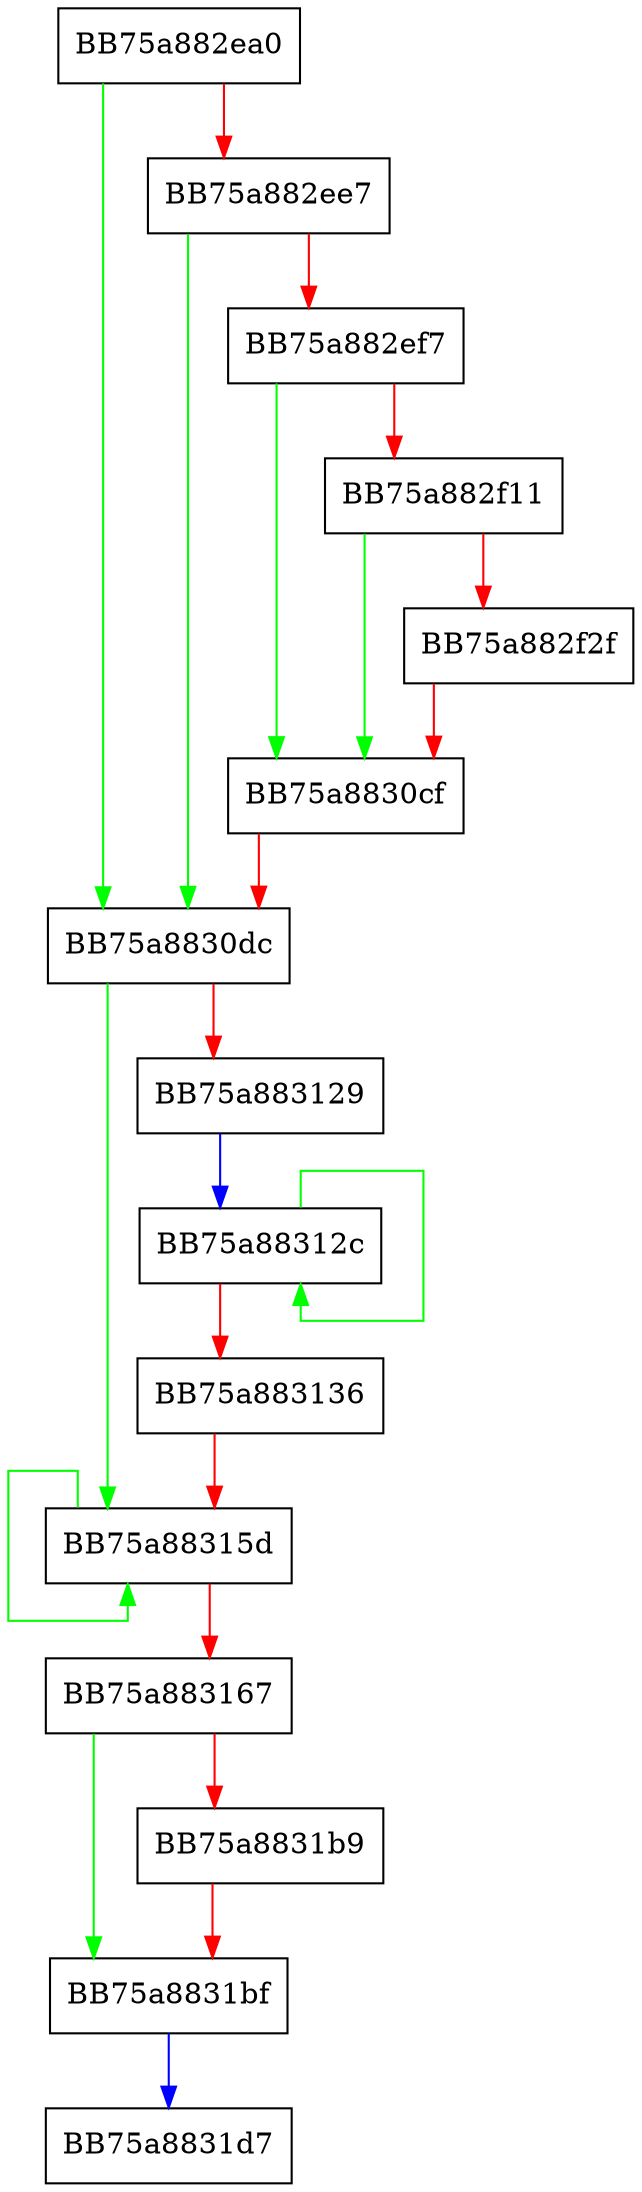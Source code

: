 digraph AddErrorData {
  node [shape="box"];
  graph [splines=ortho];
  BB75a882ea0 -> BB75a8830dc [color="green"];
  BB75a882ea0 -> BB75a882ee7 [color="red"];
  BB75a882ee7 -> BB75a8830dc [color="green"];
  BB75a882ee7 -> BB75a882ef7 [color="red"];
  BB75a882ef7 -> BB75a8830cf [color="green"];
  BB75a882ef7 -> BB75a882f11 [color="red"];
  BB75a882f11 -> BB75a8830cf [color="green"];
  BB75a882f11 -> BB75a882f2f [color="red"];
  BB75a882f2f -> BB75a8830cf [color="red"];
  BB75a8830cf -> BB75a8830dc [color="red"];
  BB75a8830dc -> BB75a88315d [color="green"];
  BB75a8830dc -> BB75a883129 [color="red"];
  BB75a883129 -> BB75a88312c [color="blue"];
  BB75a88312c -> BB75a88312c [color="green"];
  BB75a88312c -> BB75a883136 [color="red"];
  BB75a883136 -> BB75a88315d [color="red"];
  BB75a88315d -> BB75a88315d [color="green"];
  BB75a88315d -> BB75a883167 [color="red"];
  BB75a883167 -> BB75a8831bf [color="green"];
  BB75a883167 -> BB75a8831b9 [color="red"];
  BB75a8831b9 -> BB75a8831bf [color="red"];
  BB75a8831bf -> BB75a8831d7 [color="blue"];
}